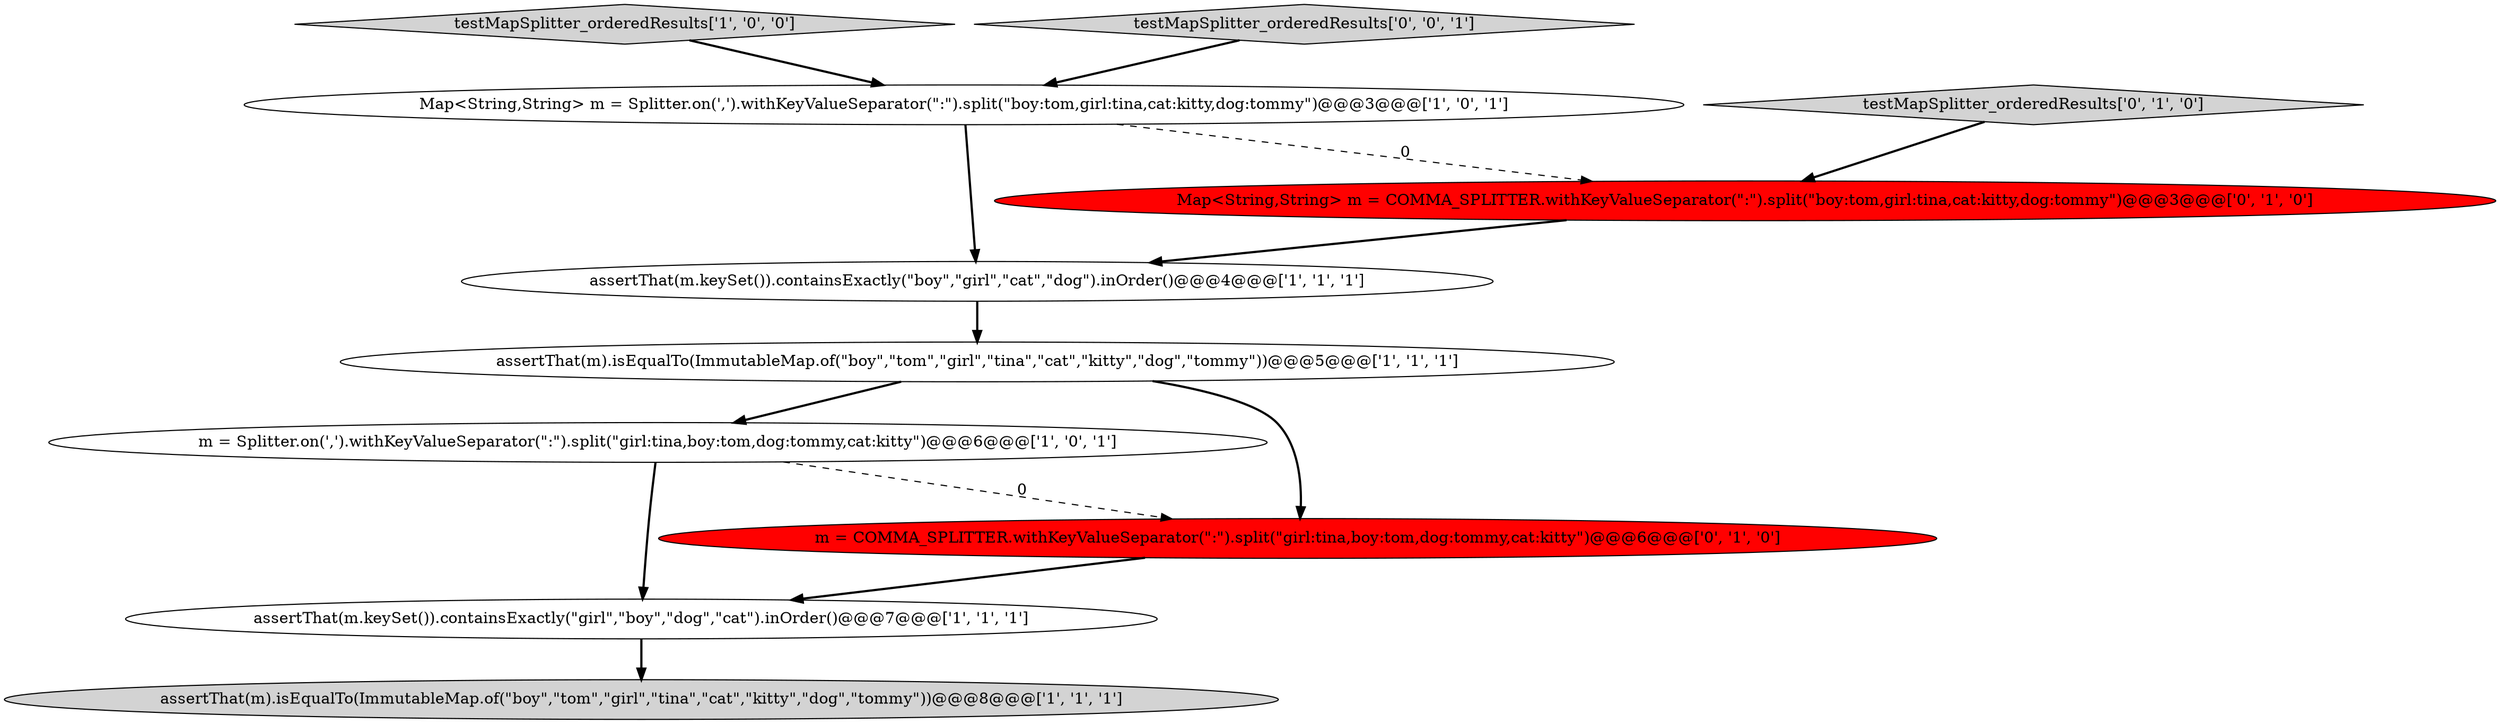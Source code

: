 digraph {
6 [style = filled, label = "testMapSplitter_orderedResults['1', '0', '0']", fillcolor = lightgray, shape = diamond image = "AAA0AAABBB1BBB"];
3 [style = filled, label = "assertThat(m).isEqualTo(ImmutableMap.of(\"boy\",\"tom\",\"girl\",\"tina\",\"cat\",\"kitty\",\"dog\",\"tommy\"))@@@8@@@['1', '1', '1']", fillcolor = lightgray, shape = ellipse image = "AAA0AAABBB1BBB"];
0 [style = filled, label = "m = Splitter.on(',').withKeyValueSeparator(\":\").split(\"girl:tina,boy:tom,dog:tommy,cat:kitty\")@@@6@@@['1', '0', '1']", fillcolor = white, shape = ellipse image = "AAA0AAABBB1BBB"];
5 [style = filled, label = "assertThat(m.keySet()).containsExactly(\"girl\",\"boy\",\"dog\",\"cat\").inOrder()@@@7@@@['1', '1', '1']", fillcolor = white, shape = ellipse image = "AAA0AAABBB1BBB"];
10 [style = filled, label = "testMapSplitter_orderedResults['0', '0', '1']", fillcolor = lightgray, shape = diamond image = "AAA0AAABBB3BBB"];
4 [style = filled, label = "Map<String,String> m = Splitter.on(',').withKeyValueSeparator(\":\").split(\"boy:tom,girl:tina,cat:kitty,dog:tommy\")@@@3@@@['1', '0', '1']", fillcolor = white, shape = ellipse image = "AAA0AAABBB1BBB"];
9 [style = filled, label = "testMapSplitter_orderedResults['0', '1', '0']", fillcolor = lightgray, shape = diamond image = "AAA0AAABBB2BBB"];
2 [style = filled, label = "assertThat(m).isEqualTo(ImmutableMap.of(\"boy\",\"tom\",\"girl\",\"tina\",\"cat\",\"kitty\",\"dog\",\"tommy\"))@@@5@@@['1', '1', '1']", fillcolor = white, shape = ellipse image = "AAA0AAABBB1BBB"];
8 [style = filled, label = "m = COMMA_SPLITTER.withKeyValueSeparator(\":\").split(\"girl:tina,boy:tom,dog:tommy,cat:kitty\")@@@6@@@['0', '1', '0']", fillcolor = red, shape = ellipse image = "AAA1AAABBB2BBB"];
7 [style = filled, label = "Map<String,String> m = COMMA_SPLITTER.withKeyValueSeparator(\":\").split(\"boy:tom,girl:tina,cat:kitty,dog:tommy\")@@@3@@@['0', '1', '0']", fillcolor = red, shape = ellipse image = "AAA1AAABBB2BBB"];
1 [style = filled, label = "assertThat(m.keySet()).containsExactly(\"boy\",\"girl\",\"cat\",\"dog\").inOrder()@@@4@@@['1', '1', '1']", fillcolor = white, shape = ellipse image = "AAA0AAABBB1BBB"];
5->3 [style = bold, label=""];
0->8 [style = dashed, label="0"];
6->4 [style = bold, label=""];
1->2 [style = bold, label=""];
2->0 [style = bold, label=""];
4->1 [style = bold, label=""];
7->1 [style = bold, label=""];
8->5 [style = bold, label=""];
9->7 [style = bold, label=""];
4->7 [style = dashed, label="0"];
2->8 [style = bold, label=""];
0->5 [style = bold, label=""];
10->4 [style = bold, label=""];
}
